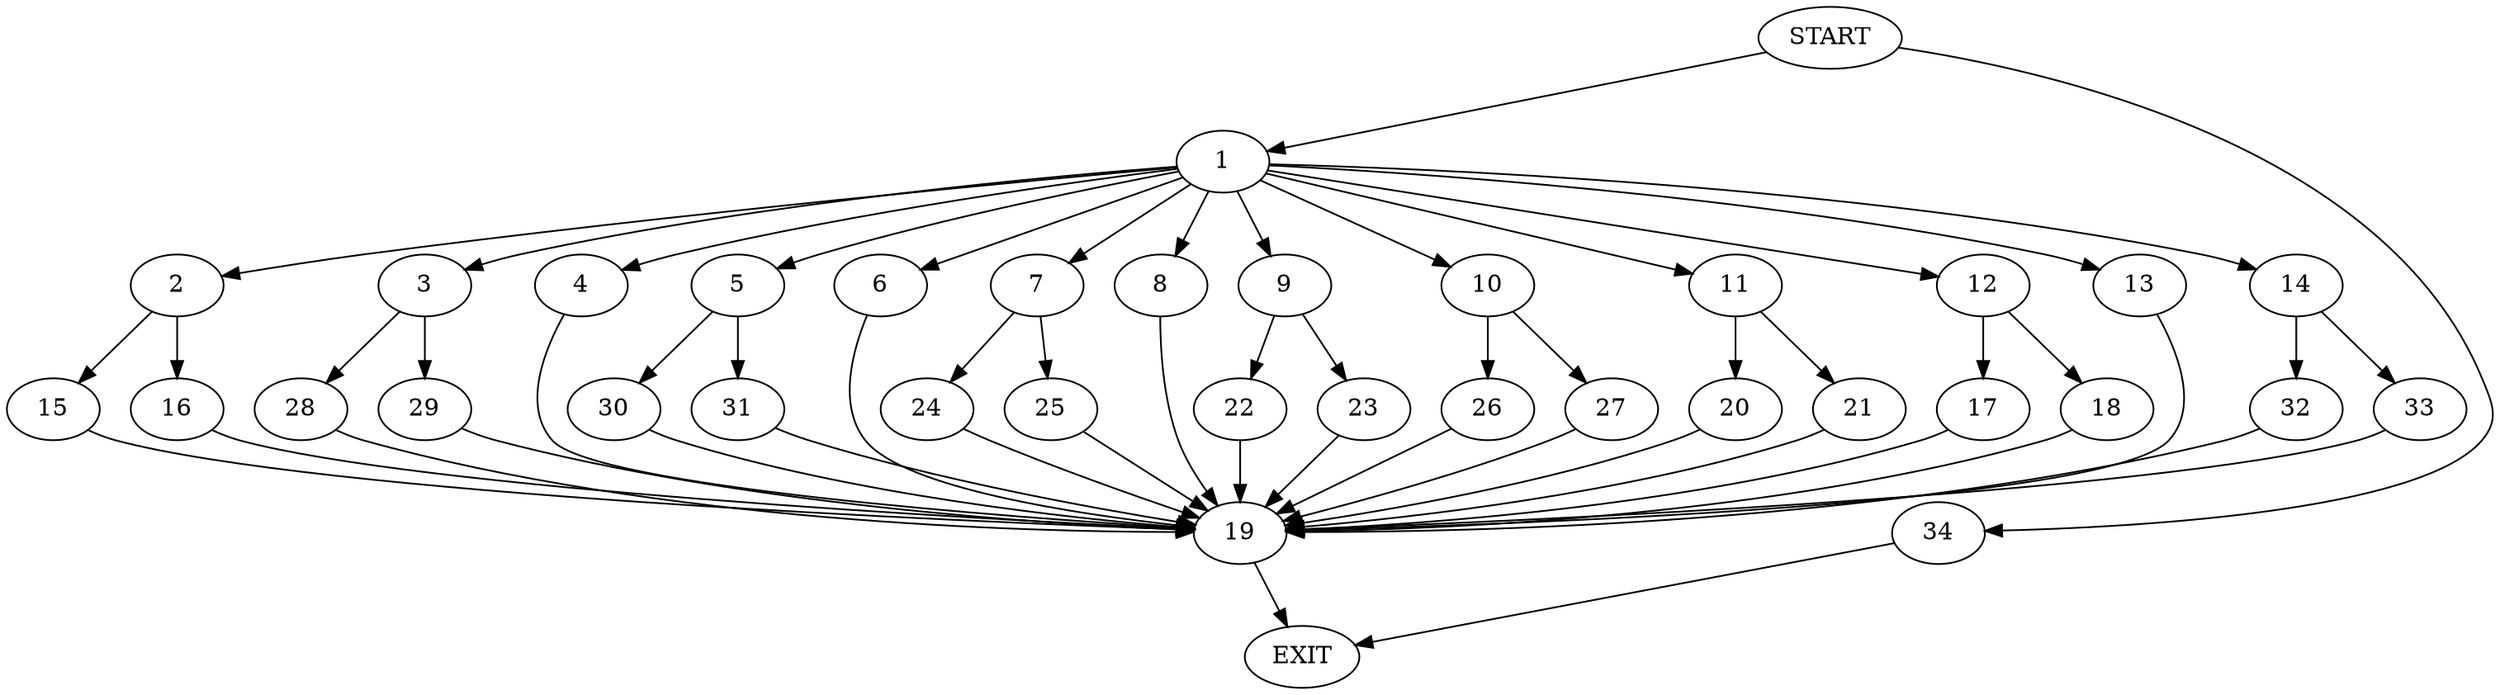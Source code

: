 digraph {
0 [label="START"]
35 [label="EXIT"]
0 -> 1
1 -> 2
1 -> 3
1 -> 4
1 -> 5
1 -> 6
1 -> 7
1 -> 8
1 -> 9
1 -> 10
1 -> 11
1 -> 12
1 -> 13
1 -> 14
2 -> 15
2 -> 16
12 -> 17
12 -> 18
8 -> 19
6 -> 19
11 -> 20
11 -> 21
9 -> 22
9 -> 23
7 -> 24
7 -> 25
13 -> 19
10 -> 26
10 -> 27
3 -> 28
3 -> 29
5 -> 30
5 -> 31
14 -> 32
14 -> 33
4 -> 19
18 -> 19
17 -> 19
19 -> 35
29 -> 19
28 -> 19
33 -> 19
32 -> 19
16 -> 19
15 -> 19
22 -> 19
23 -> 19
26 -> 19
27 -> 19
20 -> 19
21 -> 19
30 -> 19
31 -> 19
24 -> 19
25 -> 19
0 -> 34
34 -> 35
}
